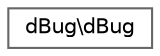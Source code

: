 digraph "Graphical Class Hierarchy"
{
 // LATEX_PDF_SIZE
  bgcolor="transparent";
  edge [fontname=Helvetica,fontsize=10,labelfontname=Helvetica,labelfontsize=10];
  node [fontname=Helvetica,fontsize=10,shape=box,height=0.2,width=0.4];
  rankdir="LR";
  Node0 [id="Node000000",label="dBug\\dBug",height=0.2,width=0.4,color="grey40", fillcolor="white", style="filled",URL="$classdBug_1_1dBug.html",tooltip=" "];
}
